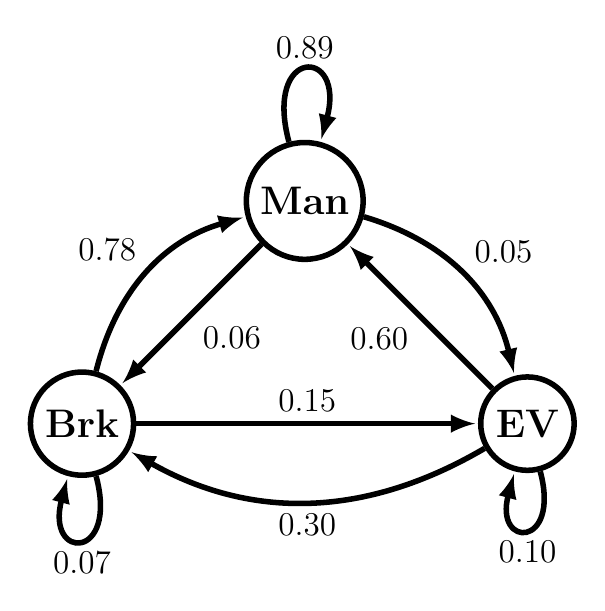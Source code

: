 
\begin{tikzpicture}[->,>=latex,shorten >=1pt,auto,node distance=4cm,
                thick,main node/.style={circle,draw,font=\Large\bfseries},line width=2pt]

% http://tex.stackexchange.com/questions/45806/tikzpicture-how-can-i-draw-a-loop-right-below

	\node [main node] (M) {Man}; % Chicago
	\node [main node] (B) [below left of=M] {Brk}; % San Francisco
	\node [main node] (E) [below right of=M] {EV}; % Atlanta

	% inner cycle
	\path (E) edge node [black] {\large 0.60} (M);
	\path 	(M) edge node [black] {\large 0.06} (B);
	\path 	(B) edge node [black] {\large 0.15} (E);

	% outer cycle
	\path	(E) edge [bend left] node [below, black] {\large 0.30} (B);
	\path	(B) edge [bend left] node [above left, black] {\large 0.78} (M);
	\path	(M) edge [bend left] node [above right, black] {\large 0.05} (E);

	% self loops
	\path (M) edge [loop above] node [black] {\large 0.89} (M);
 	\path (B) edge [loop below] node [black] {\large 0.07} (B);
 	\path (E) edge [loop below] node [black] {\large 0.10} (E);

\end{tikzpicture}